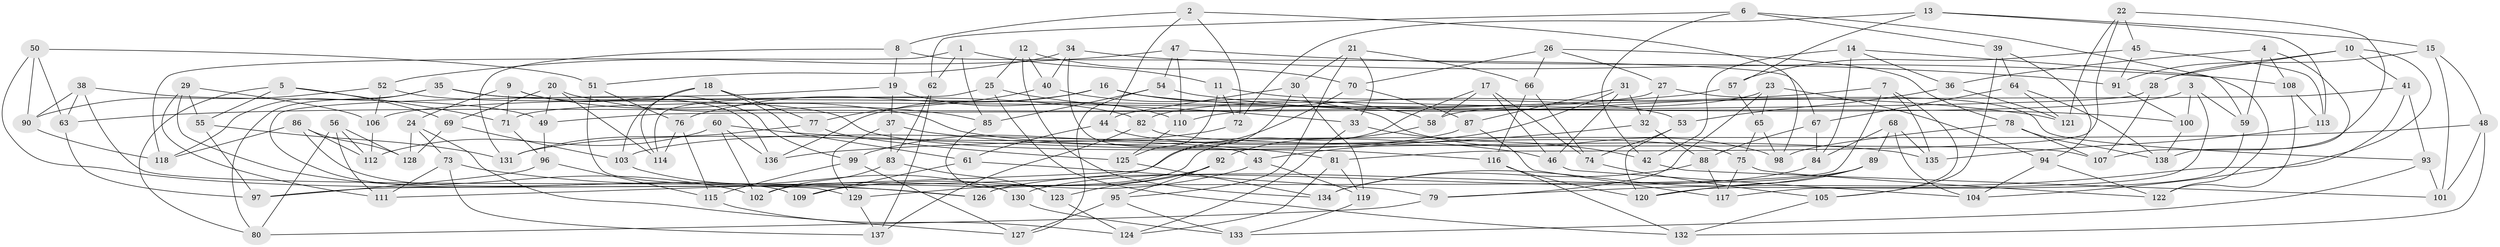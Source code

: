// Generated by graph-tools (version 1.1) at 2025/38/03/09/25 02:38:17]
// undirected, 138 vertices, 276 edges
graph export_dot {
graph [start="1"]
  node [color=gray90,style=filled];
  1;
  2;
  3;
  4;
  5;
  6;
  7;
  8;
  9;
  10;
  11;
  12;
  13;
  14;
  15;
  16;
  17;
  18;
  19;
  20;
  21;
  22;
  23;
  24;
  25;
  26;
  27;
  28;
  29;
  30;
  31;
  32;
  33;
  34;
  35;
  36;
  37;
  38;
  39;
  40;
  41;
  42;
  43;
  44;
  45;
  46;
  47;
  48;
  49;
  50;
  51;
  52;
  53;
  54;
  55;
  56;
  57;
  58;
  59;
  60;
  61;
  62;
  63;
  64;
  65;
  66;
  67;
  68;
  69;
  70;
  71;
  72;
  73;
  74;
  75;
  76;
  77;
  78;
  79;
  80;
  81;
  82;
  83;
  84;
  85;
  86;
  87;
  88;
  89;
  90;
  91;
  92;
  93;
  94;
  95;
  96;
  97;
  98;
  99;
  100;
  101;
  102;
  103;
  104;
  105;
  106;
  107;
  108;
  109;
  110;
  111;
  112;
  113;
  114;
  115;
  116;
  117;
  118;
  119;
  120;
  121;
  122;
  123;
  124;
  125;
  126;
  127;
  128;
  129;
  130;
  131;
  132;
  133;
  134;
  135;
  136;
  137;
  138;
  1 -- 11;
  1 -- 118;
  1 -- 85;
  1 -- 62;
  2 -- 8;
  2 -- 72;
  2 -- 98;
  2 -- 44;
  3 -- 100;
  3 -- 59;
  3 -- 106;
  3 -- 120;
  4 -- 36;
  4 -- 108;
  4 -- 59;
  4 -- 138;
  5 -- 71;
  5 -- 69;
  5 -- 55;
  5 -- 80;
  6 -- 62;
  6 -- 59;
  6 -- 42;
  6 -- 39;
  7 -- 105;
  7 -- 110;
  7 -- 135;
  7 -- 126;
  8 -- 19;
  8 -- 67;
  8 -- 131;
  9 -- 135;
  9 -- 24;
  9 -- 71;
  9 -- 99;
  10 -- 41;
  10 -- 91;
  10 -- 28;
  10 -- 104;
  11 -- 53;
  11 -- 72;
  11 -- 125;
  12 -- 70;
  12 -- 134;
  12 -- 25;
  12 -- 40;
  13 -- 57;
  13 -- 113;
  13 -- 72;
  13 -- 15;
  14 -- 42;
  14 -- 36;
  14 -- 84;
  14 -- 122;
  15 -- 101;
  15 -- 48;
  15 -- 28;
  16 -- 100;
  16 -- 136;
  16 -- 76;
  16 -- 58;
  17 -- 102;
  17 -- 46;
  17 -- 58;
  17 -- 74;
  18 -- 77;
  18 -- 103;
  18 -- 61;
  18 -- 114;
  19 -- 110;
  19 -- 109;
  19 -- 37;
  20 -- 85;
  20 -- 114;
  20 -- 49;
  20 -- 69;
  21 -- 30;
  21 -- 66;
  21 -- 95;
  21 -- 33;
  22 -- 107;
  22 -- 81;
  22 -- 45;
  22 -- 121;
  23 -- 94;
  23 -- 65;
  23 -- 79;
  23 -- 82;
  24 -- 127;
  24 -- 73;
  24 -- 128;
  25 -- 33;
  25 -- 114;
  25 -- 132;
  26 -- 66;
  26 -- 78;
  26 -- 27;
  26 -- 70;
  27 -- 32;
  27 -- 93;
  27 -- 71;
  28 -- 49;
  28 -- 107;
  29 -- 111;
  29 -- 106;
  29 -- 102;
  29 -- 55;
  30 -- 119;
  30 -- 111;
  30 -- 44;
  31 -- 32;
  31 -- 103;
  31 -- 87;
  31 -- 46;
  32 -- 88;
  32 -- 43;
  33 -- 42;
  33 -- 124;
  34 -- 108;
  34 -- 40;
  34 -- 43;
  34 -- 51;
  35 -- 136;
  35 -- 82;
  35 -- 80;
  35 -- 118;
  36 -- 53;
  36 -- 121;
  37 -- 83;
  37 -- 129;
  37 -- 46;
  38 -- 130;
  38 -- 49;
  38 -- 63;
  38 -- 90;
  39 -- 64;
  39 -- 105;
  39 -- 94;
  40 -- 77;
  40 -- 98;
  41 -- 79;
  41 -- 58;
  41 -- 93;
  42 -- 101;
  43 -- 119;
  43 -- 109;
  44 -- 75;
  44 -- 61;
  45 -- 57;
  45 -- 91;
  45 -- 113;
  46 -- 104;
  47 -- 110;
  47 -- 91;
  47 -- 52;
  47 -- 54;
  48 -- 132;
  48 -- 101;
  48 -- 136;
  49 -- 96;
  50 -- 51;
  50 -- 90;
  50 -- 63;
  50 -- 126;
  51 -- 129;
  51 -- 76;
  52 -- 90;
  52 -- 116;
  52 -- 106;
  53 -- 120;
  53 -- 74;
  54 -- 85;
  54 -- 121;
  54 -- 127;
  55 -- 97;
  55 -- 131;
  56 -- 80;
  56 -- 112;
  56 -- 111;
  56 -- 128;
  57 -- 63;
  57 -- 65;
  58 -- 92;
  59 -- 117;
  60 -- 81;
  60 -- 136;
  60 -- 112;
  60 -- 102;
  61 -- 79;
  61 -- 109;
  62 -- 83;
  62 -- 137;
  63 -- 97;
  64 -- 138;
  64 -- 121;
  64 -- 67;
  65 -- 98;
  65 -- 75;
  66 -- 74;
  66 -- 116;
  67 -- 84;
  67 -- 88;
  68 -- 89;
  68 -- 135;
  68 -- 84;
  68 -- 104;
  69 -- 128;
  69 -- 103;
  70 -- 97;
  70 -- 87;
  71 -- 96;
  72 -- 99;
  73 -- 137;
  73 -- 111;
  73 -- 126;
  74 -- 105;
  75 -- 122;
  75 -- 117;
  76 -- 115;
  76 -- 114;
  77 -- 125;
  77 -- 131;
  78 -- 138;
  78 -- 98;
  78 -- 107;
  79 -- 80;
  81 -- 119;
  81 -- 124;
  82 -- 107;
  82 -- 137;
  83 -- 102;
  83 -- 123;
  84 -- 126;
  85 -- 123;
  86 -- 109;
  86 -- 128;
  86 -- 118;
  86 -- 112;
  87 -- 131;
  87 -- 117;
  88 -- 117;
  88 -- 134;
  89 -- 130;
  89 -- 120;
  89 -- 134;
  90 -- 118;
  91 -- 100;
  92 -- 95;
  92 -- 123;
  92 -- 129;
  93 -- 101;
  93 -- 133;
  94 -- 104;
  94 -- 122;
  95 -- 127;
  95 -- 133;
  96 -- 115;
  96 -- 97;
  99 -- 127;
  99 -- 115;
  100 -- 138;
  103 -- 130;
  105 -- 132;
  106 -- 112;
  108 -- 113;
  108 -- 122;
  110 -- 125;
  113 -- 135;
  115 -- 124;
  116 -- 120;
  116 -- 132;
  119 -- 133;
  123 -- 124;
  125 -- 134;
  129 -- 137;
  130 -- 133;
}
